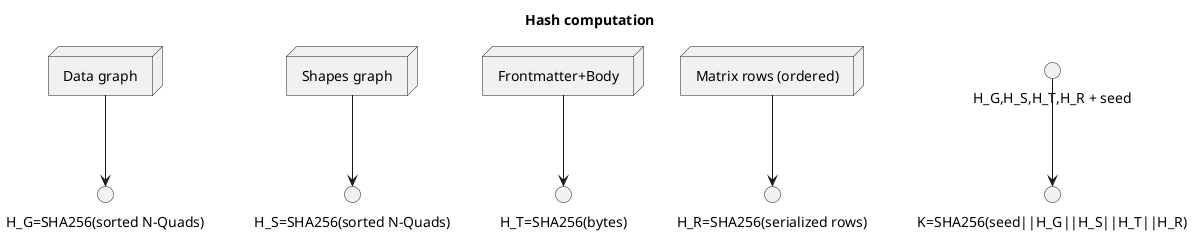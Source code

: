 @startuml
title Hash computation
node "Data graph" as DG
node "Shapes graph" as SG
node "Frontmatter+Body" as TB
node "Matrix rows (ordered)" as MR

DG --> "H_G=SHA256(sorted N-Quads)"
SG --> "H_S=SHA256(sorted N-Quads)"
TB --> "H_T=SHA256(bytes)"
MR --> "H_R=SHA256(serialized rows)"

"H_G,H_S,H_T,H_R + seed" --> "K=SHA256(seed||H_G||H_S||H_T||H_R)"
@enduml
